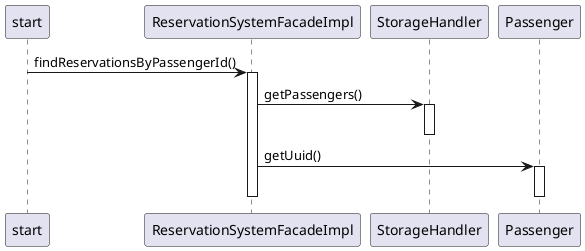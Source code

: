 @startuml ViewReservations
'Actor Passenger


start -> ReservationSystemFacadeImpl : findReservationsByPassengerId()
activate ReservationSystemFacadeImpl
ReservationSystemFacadeImpl -> StorageHandler: getPassengers()
activate StorageHandler
deactivate
ReservationSystemFacadeImpl -> Passenger: getUuid()
activate Passenger
deactivate
deactivate

@enduml